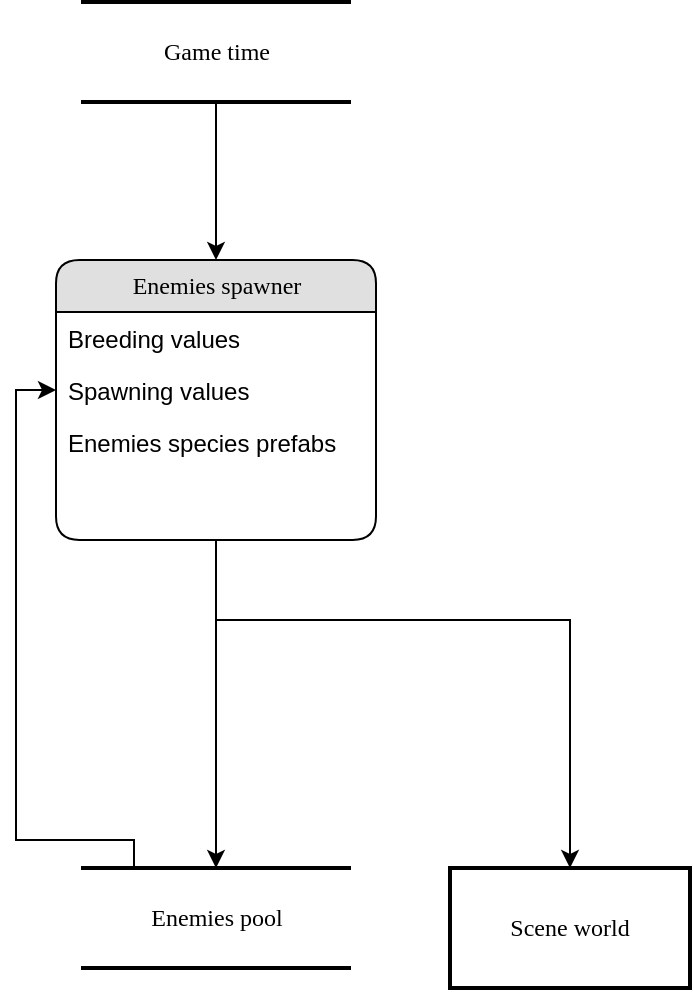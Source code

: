 <mxfile version="12.3.2" type="device" pages="1"><diagram name="Page-1" id="b520641d-4fe3-3701-9064-5fc419738815"><mxGraphModel dx="1088" dy="837" grid="0" gridSize="10" guides="1" tooltips="1" connect="1" arrows="1" fold="1" page="1" pageScale="1" pageWidth="1100" pageHeight="850" background="#ffffff" math="0" shadow="0"><root><mxCell id="0"/><mxCell id="1" parent="0"/><mxCell id="ZvTNVoLfvwz24SURxoeX-3" style="edgeStyle=orthogonalEdgeStyle;rounded=0;orthogonalLoop=1;jettySize=auto;html=1;exitX=0.5;exitY=1;exitDx=0;exitDy=0;entryX=0.5;entryY=0;entryDx=0;entryDy=0;" parent="1" source="21ea969265ad0168-18" edge="1"><mxGeometry relative="1" as="geometry"><mxPoint x="510" y="582" as="targetPoint"/><Array as="points"/></mxGeometry></mxCell><mxCell id="ZvTNVoLfvwz24SURxoeX-18" style="edgeStyle=orthogonalEdgeStyle;rounded=0;orthogonalLoop=1;jettySize=auto;html=1;entryX=0.5;entryY=0;entryDx=0;entryDy=0;" parent="1" source="21ea969265ad0168-18" target="ZvTNVoLfvwz24SURxoeX-17" edge="1"><mxGeometry relative="1" as="geometry"><Array as="points"><mxPoint x="510" y="458"/><mxPoint x="687" y="458"/></Array></mxGeometry></mxCell><mxCell id="21ea969265ad0168-18" value="Enemies spawner" style="swimlane;html=1;fontStyle=0;childLayout=stackLayout;horizontal=1;startSize=26;fillColor=#e0e0e0;horizontalStack=0;resizeParent=1;resizeLast=0;collapsible=1;marginBottom=0;swimlaneFillColor=#ffffff;align=center;rounded=1;shadow=0;comic=0;labelBackgroundColor=none;strokeWidth=1;fontFamily=Verdana;fontSize=12" parent="1" vertex="1"><mxGeometry x="430" y="278" width="160" height="140" as="geometry"/></mxCell><mxCell id="21ea969265ad0168-19" value="Breeding values" style="text;html=1;strokeColor=none;fillColor=none;spacingLeft=4;spacingRight=4;whiteSpace=wrap;overflow=hidden;rotatable=0;points=[[0,0.5],[1,0.5]];portConstraint=eastwest;" parent="21ea969265ad0168-18" vertex="1"><mxGeometry y="26" width="160" height="26" as="geometry"/></mxCell><mxCell id="RVZy2ZW9dG-iLSacnLHm-1" value="Spawning values" style="text;html=1;strokeColor=none;fillColor=none;spacingLeft=4;spacingRight=4;whiteSpace=wrap;overflow=hidden;rotatable=0;points=[[0,0.5],[1,0.5]];portConstraint=eastwest;" vertex="1" parent="21ea969265ad0168-18"><mxGeometry y="52" width="160" height="26" as="geometry"/></mxCell><mxCell id="RVZy2ZW9dG-iLSacnLHm-2" value="Enemies species prefabs" style="text;html=1;strokeColor=none;fillColor=none;spacingLeft=4;spacingRight=4;whiteSpace=wrap;overflow=hidden;rotatable=0;points=[[0,0.5],[1,0.5]];portConstraint=eastwest;" vertex="1" parent="21ea969265ad0168-18"><mxGeometry y="78" width="160" height="26" as="geometry"/></mxCell><mxCell id="ZvTNVoLfvwz24SURxoeX-16" style="edgeStyle=orthogonalEdgeStyle;rounded=0;orthogonalLoop=1;jettySize=auto;html=1;entryX=0.5;entryY=0;entryDx=0;entryDy=0;" parent="1" source="ZvTNVoLfvwz24SURxoeX-14" target="21ea969265ad0168-18" edge="1"><mxGeometry relative="1" as="geometry"><Array as="points"><mxPoint x="510" y="212"/><mxPoint x="510" y="212"/></Array></mxGeometry></mxCell><mxCell id="ZvTNVoLfvwz24SURxoeX-14" value="Game time" style="html=1;rounded=0;shadow=0;comic=0;labelBackgroundColor=none;strokeWidth=2;fontFamily=Verdana;fontSize=12;align=center;shape=mxgraph.ios7ui.horLines;" parent="1" vertex="1"><mxGeometry x="442.5" y="149" width="135" height="50" as="geometry"/></mxCell><mxCell id="ZvTNVoLfvwz24SURxoeX-17" value="&lt;font face=&quot;Verdana&quot;&gt;Scene world&lt;/font&gt;" style="rounded=0;whiteSpace=wrap;html=1;strokeWidth=2;gradientColor=none;" parent="1" vertex="1"><mxGeometry x="627" y="582" width="120" height="60" as="geometry"/></mxCell><mxCell id="RVZy2ZW9dG-iLSacnLHm-4" style="edgeStyle=orthogonalEdgeStyle;rounded=0;orthogonalLoop=1;jettySize=auto;html=1;entryX=0;entryY=0.5;entryDx=0;entryDy=0;" edge="1" parent="1" source="RVZy2ZW9dG-iLSacnLHm-3" target="RVZy2ZW9dG-iLSacnLHm-1"><mxGeometry relative="1" as="geometry"><Array as="points"><mxPoint x="469" y="568"/><mxPoint x="410" y="568"/><mxPoint x="410" y="343"/></Array></mxGeometry></mxCell><mxCell id="RVZy2ZW9dG-iLSacnLHm-3" value="Enemies pool" style="html=1;rounded=0;shadow=0;comic=0;labelBackgroundColor=none;strokeWidth=2;fontFamily=Verdana;fontSize=12;align=center;shape=mxgraph.ios7ui.horLines;" vertex="1" parent="1"><mxGeometry x="442.5" y="582" width="135" height="50" as="geometry"/></mxCell></root></mxGraphModel></diagram></mxfile>